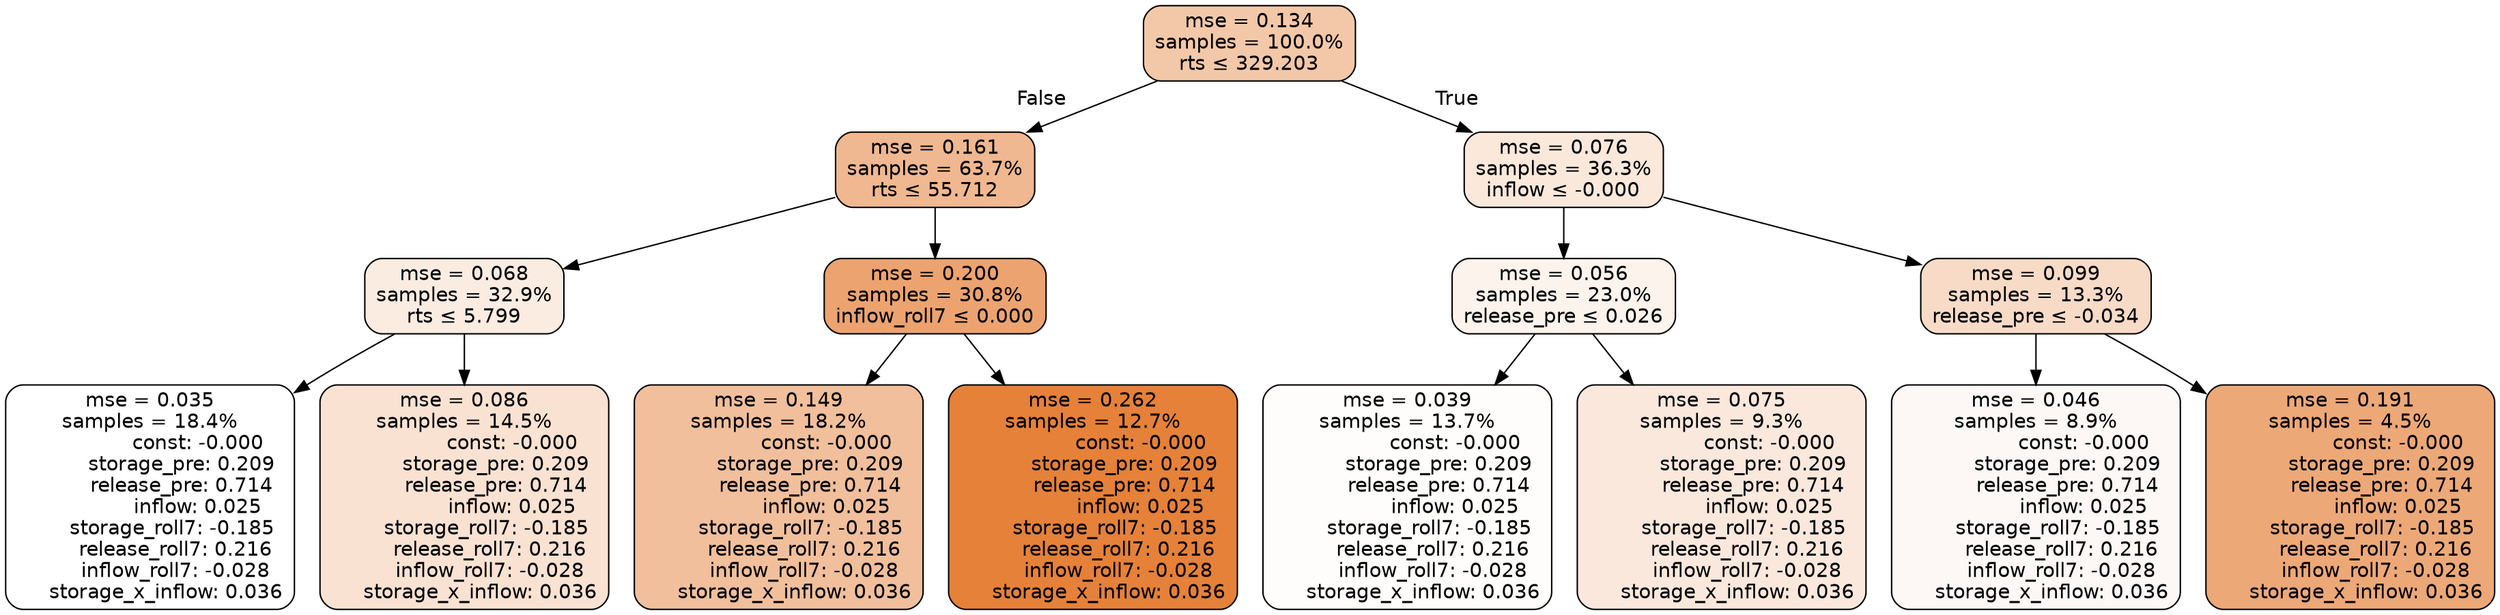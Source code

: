 digraph tree {
node [shape=rectangle, style="filled, rounded", color="black", fontname=helvetica] ;
edge [fontname=helvetica] ;
	"0" [label="mse = 0.134
samples = 100.0%
rts &le; 329.203", fillcolor="#f3c8a8"]
	"1" [label="mse = 0.161
samples = 63.7%
rts &le; 55.712", fillcolor="#f0b890"]
	"2" [label="mse = 0.068
samples = 32.9%
rts &le; 5.799", fillcolor="#fbece2"]
	"3" [label="mse = 0.035
samples = 18.4%
               const: -0.000
          storage_pre: 0.209
          release_pre: 0.714
               inflow: 0.025
       storage_roll7: -0.185
        release_roll7: 0.216
        inflow_roll7: -0.028
     storage_x_inflow: 0.036", fillcolor="#ffffff"]
	"4" [label="mse = 0.086
samples = 14.5%
               const: -0.000
          storage_pre: 0.209
          release_pre: 0.714
               inflow: 0.025
       storage_roll7: -0.185
        release_roll7: 0.216
        inflow_roll7: -0.028
     storage_x_inflow: 0.036", fillcolor="#f9e2d2"]
	"5" [label="mse = 0.200
samples = 30.8%
inflow_roll7 &le; 0.000", fillcolor="#eca36f"]
	"6" [label="mse = 0.149
samples = 18.2%
               const: -0.000
          storage_pre: 0.209
          release_pre: 0.714
               inflow: 0.025
       storage_roll7: -0.185
        release_roll7: 0.216
        inflow_roll7: -0.028
     storage_x_inflow: 0.036", fillcolor="#f1bf9b"]
	"7" [label="mse = 0.262
samples = 12.7%
               const: -0.000
          storage_pre: 0.209
          release_pre: 0.714
               inflow: 0.025
       storage_roll7: -0.185
        release_roll7: 0.216
        inflow_roll7: -0.028
     storage_x_inflow: 0.036", fillcolor="#e58139"]
	"8" [label="mse = 0.076
samples = 36.3%
inflow &le; -0.000", fillcolor="#fae8db"]
	"9" [label="mse = 0.056
samples = 23.0%
release_pre &le; 0.026", fillcolor="#fcf3ec"]
	"10" [label="mse = 0.039
samples = 13.7%
               const: -0.000
          storage_pre: 0.209
          release_pre: 0.714
               inflow: 0.025
       storage_roll7: -0.185
        release_roll7: 0.216
        inflow_roll7: -0.028
     storage_x_inflow: 0.036", fillcolor="#fefdfb"]
	"11" [label="mse = 0.075
samples = 9.3%
               const: -0.000
          storage_pre: 0.209
          release_pre: 0.714
               inflow: 0.025
       storage_roll7: -0.185
        release_roll7: 0.216
        inflow_roll7: -0.028
     storage_x_inflow: 0.036", fillcolor="#fae8dc"]
	"12" [label="mse = 0.099
samples = 13.3%
release_pre &le; -0.034", fillcolor="#f7dbc7"]
	"13" [label="mse = 0.046
samples = 8.9%
               const: -0.000
          storage_pre: 0.209
          release_pre: 0.714
               inflow: 0.025
       storage_roll7: -0.185
        release_roll7: 0.216
        inflow_roll7: -0.028
     storage_x_inflow: 0.036", fillcolor="#fdf8f5"]
	"14" [label="mse = 0.191
samples = 4.5%
               const: -0.000
          storage_pre: 0.209
          release_pre: 0.714
               inflow: 0.025
       storage_roll7: -0.185
        release_roll7: 0.216
        inflow_roll7: -0.028
     storage_x_inflow: 0.036", fillcolor="#eda877"]

	"0" -> "1" [labeldistance=2.5, labelangle=45, headlabel="False"]
	"1" -> "2"
	"2" -> "3"
	"2" -> "4"
	"1" -> "5"
	"5" -> "6"
	"5" -> "7"
	"0" -> "8" [labeldistance=2.5, labelangle=-45, headlabel="True"]
	"8" -> "9"
	"9" -> "10"
	"9" -> "11"
	"8" -> "12"
	"12" -> "13"
	"12" -> "14"
}
